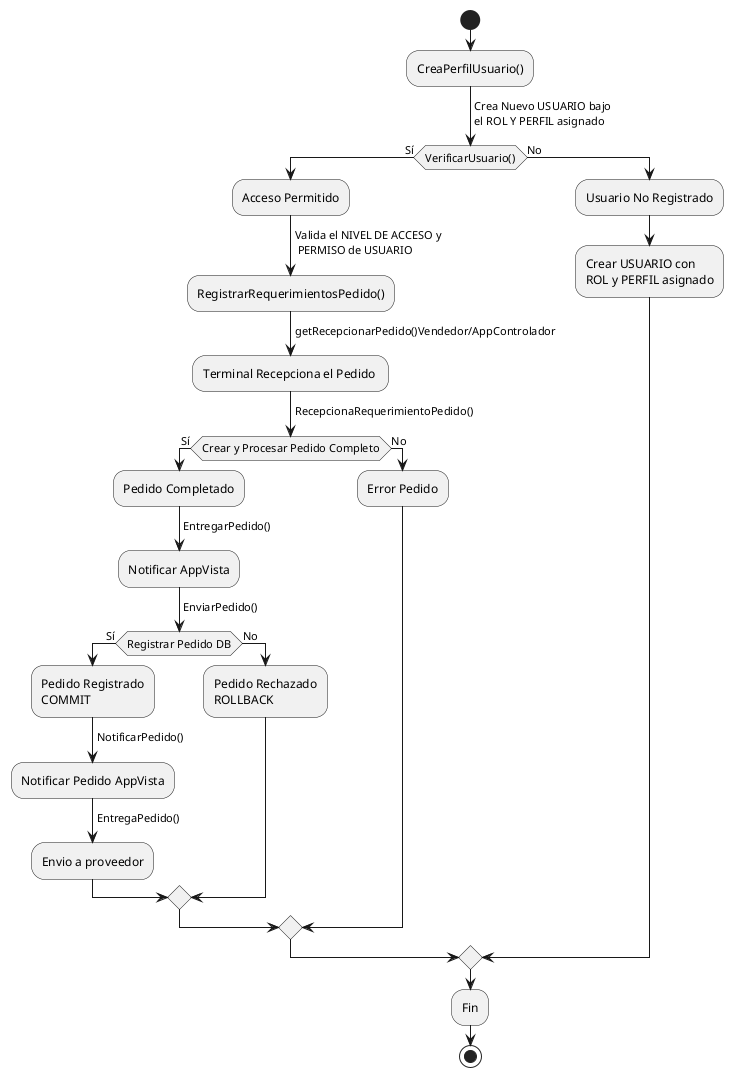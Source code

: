 @startuml
start
:CreaPerfilUsuario();
->Crea Nuevo USUARIO bajo\nel ROL Y PERFIL asignado;                                                           
if (VerificarUsuario()) then (Sí)
  :Acceso Permitido;
    ->Valida el NIVEL DE ACCESO y\n PERMISO de USUARIO;
  :RegistrarRequerimientosPedido();
    ->getRecepcionarPedido()Vendedor/AppControlador;
  :Terminal Recepciona el Pedido ;
    ->RecepcionaRequerimientoPedido();
  if (Crear y Procesar Pedido Completo) then (Sí)
      :Pedido Completado;
        ->EntregarPedido();
      :Notificar AppVista;
        ->EnviarPedido();
        if (Registrar Pedido DB) then (Sí)
          :Pedido Registrado\nCOMMIT;
            ->NotificarPedido();
          :Notificar Pedido AppVista;
            ->EntregaPedido();
          :Envio a proveedor;
        else (No)
          :Pedido Rechazado\nROLLBACK;
        endif
  else (No)
    :Error Pedido; 
     '->ErrorPedido();
  endif
else (No)
  :Usuario No Registrado;
    '->Valida el NIVEL DE ACCESO\ny PERMISO de USUARIO;
  :Crear USUARIO con\nROL y PERFIL asignado;
endif

:Fin;
stop

@enduml
